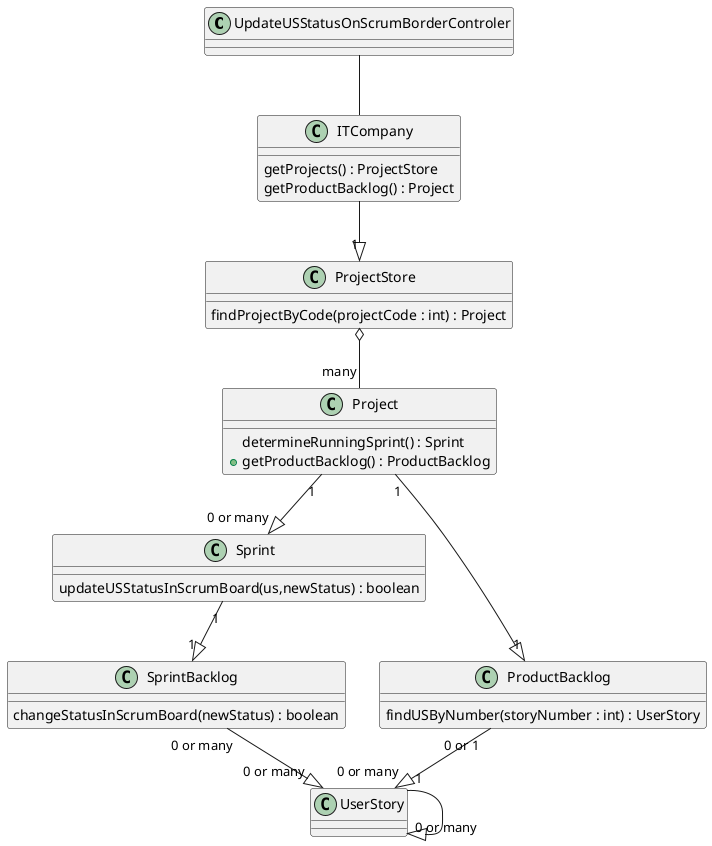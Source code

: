 @startuml
class UpdateUSStatusOnScrumBorderControler

class ITCompany{
getProjects() : ProjectStore
getProductBacklog() : Project
}

class ProjectStore{
findProjectByCode(projectCode : int) : Project
}

class Sprint{
updateUSStatusInScrumBoard(us,newStatus) : boolean
}

class Project{
determineRunningSprint() : Sprint
+getProductBacklog() : ProductBacklog
}

class SprintBacklog{
changeStatusInScrumBoard(newStatus) : boolean
}

class UserStory{
}

class ProductBacklog{
findUSByNumber(storyNumber : int) : UserStory
}


UpdateUSStatusOnScrumBorderControler--ITCompany
ITCompany--|> "1" ProjectStore
ProjectStore o-- "many" Project
Project "1"--|> "0 or many" Sprint
Sprint "1" --|> "1" SprintBacklog
SprintBacklog "0 or many" --|> "0 or many" UserStory
UserStory "1" --|> "0 or many" UserStory
Project "1" --|> "1" ProductBacklog
ProductBacklog "0 or 1"--|> "0 or many" UserStory
@enduml